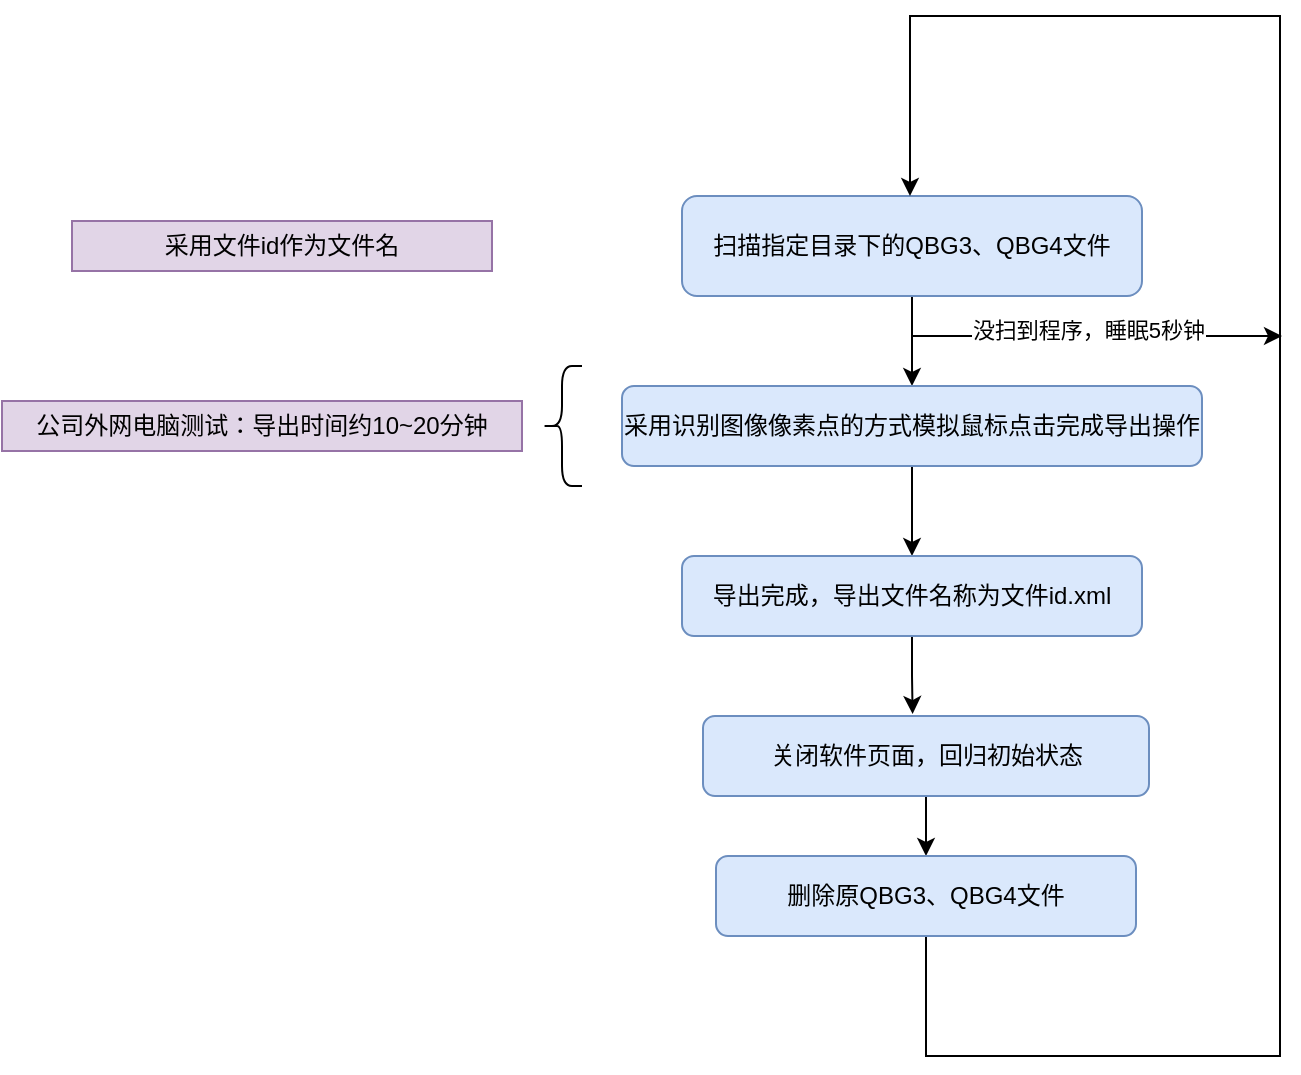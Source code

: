 <mxfile version="22.0.8" type="github">
  <diagram name="第 1 页" id="_2sgJ_pG5cyG1wsAuUVU">
    <mxGraphModel dx="1120" dy="793" grid="1" gridSize="10" guides="1" tooltips="1" connect="1" arrows="1" fold="1" page="1" pageScale="1" pageWidth="1169" pageHeight="827" math="0" shadow="0">
      <root>
        <mxCell id="0" />
        <mxCell id="1" parent="0" />
        <mxCell id="ZGifbsvzwFF4E9hgn5Pm-6" style="edgeStyle=orthogonalEdgeStyle;rounded=0;orthogonalLoop=1;jettySize=auto;html=1;entryX=0.5;entryY=0;entryDx=0;entryDy=0;" edge="1" parent="1" source="ZGifbsvzwFF4E9hgn5Pm-1" target="ZGifbsvzwFF4E9hgn5Pm-3">
          <mxGeometry relative="1" as="geometry" />
        </mxCell>
        <mxCell id="ZGifbsvzwFF4E9hgn5Pm-13" style="edgeStyle=orthogonalEdgeStyle;rounded=0;orthogonalLoop=1;jettySize=auto;html=1;" edge="1" parent="1" source="ZGifbsvzwFF4E9hgn5Pm-1">
          <mxGeometry relative="1" as="geometry">
            <mxPoint x="700" y="240" as="targetPoint" />
            <Array as="points">
              <mxPoint x="515" y="240" />
            </Array>
          </mxGeometry>
        </mxCell>
        <mxCell id="ZGifbsvzwFF4E9hgn5Pm-14" value="没扫到程序，睡眠5秒钟" style="edgeLabel;html=1;align=center;verticalAlign=middle;resizable=0;points=[];" vertex="1" connectable="0" parent="ZGifbsvzwFF4E9hgn5Pm-13">
          <mxGeometry x="0.054" y="3" relative="1" as="geometry">
            <mxPoint as="offset" />
          </mxGeometry>
        </mxCell>
        <mxCell id="ZGifbsvzwFF4E9hgn5Pm-1" value="扫描指定目录下的QBG3、QBG4文件" style="rounded=1;whiteSpace=wrap;html=1;fillColor=#dae8fc;strokeColor=#6c8ebf;" vertex="1" parent="1">
          <mxGeometry x="400" y="170" width="230" height="50" as="geometry" />
        </mxCell>
        <mxCell id="ZGifbsvzwFF4E9hgn5Pm-7" style="edgeStyle=orthogonalEdgeStyle;rounded=0;orthogonalLoop=1;jettySize=auto;html=1;entryX=0.5;entryY=0;entryDx=0;entryDy=0;" edge="1" parent="1" source="ZGifbsvzwFF4E9hgn5Pm-3" target="ZGifbsvzwFF4E9hgn5Pm-9">
          <mxGeometry relative="1" as="geometry">
            <mxPoint x="515" y="340" as="targetPoint" />
          </mxGeometry>
        </mxCell>
        <mxCell id="ZGifbsvzwFF4E9hgn5Pm-3" value="采用识别图像像素点的方式模拟鼠标点击完成导出操作" style="rounded=1;whiteSpace=wrap;html=1;fillColor=#dae8fc;strokeColor=#6c8ebf;" vertex="1" parent="1">
          <mxGeometry x="370" y="265" width="290" height="40" as="geometry" />
        </mxCell>
        <mxCell id="ZGifbsvzwFF4E9hgn5Pm-4" value="" style="shape=curlyBracket;whiteSpace=wrap;html=1;rounded=1;labelPosition=left;verticalLabelPosition=middle;align=right;verticalAlign=middle;" vertex="1" parent="1">
          <mxGeometry x="330" y="255" width="20" height="60" as="geometry" />
        </mxCell>
        <mxCell id="ZGifbsvzwFF4E9hgn5Pm-5" value="公司外网电脑测试：导出时间约10~20分钟" style="rounded=0;whiteSpace=wrap;html=1;fillColor=#e1d5e7;strokeColor=#9673a6;" vertex="1" parent="1">
          <mxGeometry x="60" y="272.5" width="260" height="25" as="geometry" />
        </mxCell>
        <mxCell id="ZGifbsvzwFF4E9hgn5Pm-8" value="采用文件id作为文件名" style="rounded=0;whiteSpace=wrap;html=1;fillColor=#e1d5e7;strokeColor=#9673a6;" vertex="1" parent="1">
          <mxGeometry x="95" y="182.5" width="210" height="25" as="geometry" />
        </mxCell>
        <mxCell id="ZGifbsvzwFF4E9hgn5Pm-10" style="edgeStyle=orthogonalEdgeStyle;rounded=0;orthogonalLoop=1;jettySize=auto;html=1;entryX=0.47;entryY=-0.025;entryDx=0;entryDy=0;entryPerimeter=0;" edge="1" parent="1" source="ZGifbsvzwFF4E9hgn5Pm-9" target="ZGifbsvzwFF4E9hgn5Pm-11">
          <mxGeometry relative="1" as="geometry">
            <mxPoint x="515" y="420" as="targetPoint" />
          </mxGeometry>
        </mxCell>
        <mxCell id="ZGifbsvzwFF4E9hgn5Pm-9" value="导出完成，导出文件名称为文件id.xml" style="rounded=1;whiteSpace=wrap;html=1;fillColor=#dae8fc;strokeColor=#6c8ebf;" vertex="1" parent="1">
          <mxGeometry x="400" y="350" width="230" height="40" as="geometry" />
        </mxCell>
        <mxCell id="ZGifbsvzwFF4E9hgn5Pm-19" style="edgeStyle=orthogonalEdgeStyle;rounded=0;orthogonalLoop=1;jettySize=auto;html=1;entryX=0.5;entryY=0;entryDx=0;entryDy=0;" edge="1" parent="1" source="ZGifbsvzwFF4E9hgn5Pm-11" target="ZGifbsvzwFF4E9hgn5Pm-17">
          <mxGeometry relative="1" as="geometry" />
        </mxCell>
        <mxCell id="ZGifbsvzwFF4E9hgn5Pm-11" value="关闭软件页面，回归初始状态" style="rounded=1;whiteSpace=wrap;html=1;fillColor=#dae8fc;strokeColor=#6c8ebf;" vertex="1" parent="1">
          <mxGeometry x="410.5" y="430" width="223" height="40" as="geometry" />
        </mxCell>
        <mxCell id="ZGifbsvzwFF4E9hgn5Pm-20" style="edgeStyle=orthogonalEdgeStyle;rounded=0;orthogonalLoop=1;jettySize=auto;html=1;entryX=0.5;entryY=0;entryDx=0;entryDy=0;" edge="1" parent="1">
          <mxGeometry relative="1" as="geometry">
            <mxPoint x="514" y="170" as="targetPoint" />
            <mxPoint x="529" y="540" as="sourcePoint" />
            <Array as="points">
              <mxPoint x="522" y="540" />
              <mxPoint x="522" y="600" />
              <mxPoint x="699" y="600" />
              <mxPoint x="699" y="80" />
              <mxPoint x="514" y="80" />
            </Array>
          </mxGeometry>
        </mxCell>
        <mxCell id="ZGifbsvzwFF4E9hgn5Pm-17" value="删除原QBG3、QBG4文件" style="rounded=1;whiteSpace=wrap;html=1;fillColor=#dae8fc;strokeColor=#6c8ebf;" vertex="1" parent="1">
          <mxGeometry x="417" y="500" width="210" height="40" as="geometry" />
        </mxCell>
      </root>
    </mxGraphModel>
  </diagram>
</mxfile>
